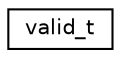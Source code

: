 digraph "Graphical Class Hierarchy"
{
 // INTERACTIVE_SVG=YES
 // LATEX_PDF_SIZE
  edge [fontname="Helvetica",fontsize="10",labelfontname="Helvetica",labelfontsize="10"];
  node [fontname="Helvetica",fontsize="10",shape=record];
  rankdir="LR";
  Node0 [label="valid_t",height=0.2,width=0.4,color="black", fillcolor="white", style="filled",URL="$structnetcdf__io__mod_1_1valid__t.html",tooltip="Range type for a netcdf variable."];
}
